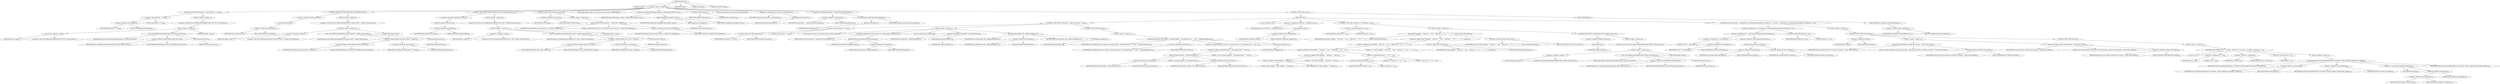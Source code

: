 digraph "execute" {  
"743" [label = <(METHOD,execute)<SUB>499</SUB>> ]
"44" [label = <(PARAM,this)<SUB>499</SUB>> ]
"744" [label = <(BLOCK,&lt;empty&gt;,&lt;empty&gt;)<SUB>499</SUB>> ]
"745" [label = <(CONTROL_STRUCTURE,if (baseDir == null),if (baseDir == null))<SUB>500</SUB>> ]
"746" [label = <(&lt;operator&gt;.equals,baseDir == null)<SUB>500</SUB>> ]
"747" [label = <(&lt;operator&gt;.fieldAccess,this.baseDir)<SUB>500</SUB>> ]
"748" [label = <(IDENTIFIER,this,baseDir == null)<SUB>500</SUB>> ]
"749" [label = <(FIELD_IDENTIFIER,baseDir,baseDir)<SUB>500</SUB>> ]
"750" [label = <(LITERAL,null,baseDir == null)<SUB>500</SUB>> ]
"751" [label = <(BLOCK,&lt;empty&gt;,&lt;empty&gt;)<SUB>500</SUB>> ]
"752" [label = <(&lt;operator&gt;.throw,throw new BuildException(ERROR_BASE_NOT_SET, getLocation());)<SUB>501</SUB>> ]
"753" [label = <(BLOCK,&lt;empty&gt;,&lt;empty&gt;)<SUB>501</SUB>> ]
"754" [label = <(&lt;operator&gt;.assignment,&lt;empty&gt;)> ]
"755" [label = <(IDENTIFIER,$obj5,&lt;empty&gt;)> ]
"756" [label = <(&lt;operator&gt;.alloc,new BuildException(ERROR_BASE_NOT_SET, getLocation()))<SUB>501</SUB>> ]
"757" [label = <(&lt;init&gt;,new BuildException(ERROR_BASE_NOT_SET, getLocation()))<SUB>501</SUB>> ]
"758" [label = <(IDENTIFIER,$obj5,new BuildException(ERROR_BASE_NOT_SET, getLocation()))> ]
"759" [label = <(&lt;operator&gt;.fieldAccess,Rmic.ERROR_BASE_NOT_SET)<SUB>501</SUB>> ]
"760" [label = <(IDENTIFIER,Rmic,new BuildException(ERROR_BASE_NOT_SET, getLocation()))<SUB>501</SUB>> ]
"761" [label = <(FIELD_IDENTIFIER,ERROR_BASE_NOT_SET,ERROR_BASE_NOT_SET)<SUB>501</SUB>> ]
"762" [label = <(getLocation,getLocation())<SUB>501</SUB>> ]
"43" [label = <(IDENTIFIER,this,getLocation())<SUB>501</SUB>> ]
"763" [label = <(IDENTIFIER,$obj5,&lt;empty&gt;)> ]
"764" [label = <(CONTROL_STRUCTURE,if (!baseDir.exists()),if (!baseDir.exists()))<SUB>503</SUB>> ]
"765" [label = <(&lt;operator&gt;.logicalNot,!baseDir.exists())<SUB>503</SUB>> ]
"766" [label = <(exists,baseDir.exists())<SUB>503</SUB>> ]
"767" [label = <(&lt;operator&gt;.fieldAccess,this.baseDir)<SUB>503</SUB>> ]
"768" [label = <(IDENTIFIER,this,baseDir.exists())<SUB>503</SUB>> ]
"769" [label = <(FIELD_IDENTIFIER,baseDir,baseDir)<SUB>503</SUB>> ]
"770" [label = <(BLOCK,&lt;empty&gt;,&lt;empty&gt;)<SUB>503</SUB>> ]
"771" [label = <(&lt;operator&gt;.throw,throw new BuildException(ERROR_NO_BASE_EXISTS + baseDir, getLocation());)<SUB>504</SUB>> ]
"772" [label = <(BLOCK,&lt;empty&gt;,&lt;empty&gt;)<SUB>504</SUB>> ]
"773" [label = <(&lt;operator&gt;.assignment,&lt;empty&gt;)> ]
"774" [label = <(IDENTIFIER,$obj6,&lt;empty&gt;)> ]
"775" [label = <(&lt;operator&gt;.alloc,new BuildException(ERROR_NO_BASE_EXISTS + baseDir, getLocation()))<SUB>504</SUB>> ]
"776" [label = <(&lt;init&gt;,new BuildException(ERROR_NO_BASE_EXISTS + baseDir, getLocation()))<SUB>504</SUB>> ]
"777" [label = <(IDENTIFIER,$obj6,new BuildException(ERROR_NO_BASE_EXISTS + baseDir, getLocation()))> ]
"778" [label = <(&lt;operator&gt;.addition,ERROR_NO_BASE_EXISTS + baseDir)<SUB>504</SUB>> ]
"779" [label = <(&lt;operator&gt;.fieldAccess,Rmic.ERROR_NO_BASE_EXISTS)<SUB>504</SUB>> ]
"780" [label = <(IDENTIFIER,Rmic,ERROR_NO_BASE_EXISTS + baseDir)<SUB>504</SUB>> ]
"781" [label = <(FIELD_IDENTIFIER,ERROR_NO_BASE_EXISTS,ERROR_NO_BASE_EXISTS)<SUB>504</SUB>> ]
"782" [label = <(&lt;operator&gt;.fieldAccess,this.baseDir)<SUB>504</SUB>> ]
"783" [label = <(IDENTIFIER,this,ERROR_NO_BASE_EXISTS + baseDir)<SUB>504</SUB>> ]
"784" [label = <(FIELD_IDENTIFIER,baseDir,baseDir)<SUB>504</SUB>> ]
"785" [label = <(getLocation,getLocation())<SUB>504</SUB>> ]
"45" [label = <(IDENTIFIER,this,getLocation())<SUB>504</SUB>> ]
"786" [label = <(IDENTIFIER,$obj6,&lt;empty&gt;)> ]
"787" [label = <(CONTROL_STRUCTURE,if (!baseDir.isDirectory()),if (!baseDir.isDirectory()))<SUB>506</SUB>> ]
"788" [label = <(&lt;operator&gt;.logicalNot,!baseDir.isDirectory())<SUB>506</SUB>> ]
"789" [label = <(isDirectory,baseDir.isDirectory())<SUB>506</SUB>> ]
"790" [label = <(&lt;operator&gt;.fieldAccess,this.baseDir)<SUB>506</SUB>> ]
"791" [label = <(IDENTIFIER,this,baseDir.isDirectory())<SUB>506</SUB>> ]
"792" [label = <(FIELD_IDENTIFIER,baseDir,baseDir)<SUB>506</SUB>> ]
"793" [label = <(BLOCK,&lt;empty&gt;,&lt;empty&gt;)<SUB>506</SUB>> ]
"794" [label = <(&lt;operator&gt;.throw,throw new BuildException(ERROR_NOT_A_DIR + baseDir, getLocation());)<SUB>507</SUB>> ]
"795" [label = <(BLOCK,&lt;empty&gt;,&lt;empty&gt;)<SUB>507</SUB>> ]
"796" [label = <(&lt;operator&gt;.assignment,&lt;empty&gt;)> ]
"797" [label = <(IDENTIFIER,$obj7,&lt;empty&gt;)> ]
"798" [label = <(&lt;operator&gt;.alloc,new BuildException(ERROR_NOT_A_DIR + baseDir, getLocation()))<SUB>507</SUB>> ]
"799" [label = <(&lt;init&gt;,new BuildException(ERROR_NOT_A_DIR + baseDir, getLocation()))<SUB>507</SUB>> ]
"800" [label = <(IDENTIFIER,$obj7,new BuildException(ERROR_NOT_A_DIR + baseDir, getLocation()))> ]
"801" [label = <(&lt;operator&gt;.addition,ERROR_NOT_A_DIR + baseDir)<SUB>507</SUB>> ]
"802" [label = <(&lt;operator&gt;.fieldAccess,Rmic.ERROR_NOT_A_DIR)<SUB>507</SUB>> ]
"803" [label = <(IDENTIFIER,Rmic,ERROR_NOT_A_DIR + baseDir)<SUB>507</SUB>> ]
"804" [label = <(FIELD_IDENTIFIER,ERROR_NOT_A_DIR,ERROR_NOT_A_DIR)<SUB>507</SUB>> ]
"805" [label = <(&lt;operator&gt;.fieldAccess,this.baseDir)<SUB>507</SUB>> ]
"806" [label = <(IDENTIFIER,this,ERROR_NOT_A_DIR + baseDir)<SUB>507</SUB>> ]
"807" [label = <(FIELD_IDENTIFIER,baseDir,baseDir)<SUB>507</SUB>> ]
"808" [label = <(getLocation,getLocation())<SUB>507</SUB>> ]
"46" [label = <(IDENTIFIER,this,getLocation())<SUB>507</SUB>> ]
"809" [label = <(IDENTIFIER,$obj7,&lt;empty&gt;)> ]
"810" [label = <(CONTROL_STRUCTURE,if (verify),if (verify))<SUB>509</SUB>> ]
"811" [label = <(&lt;operator&gt;.fieldAccess,this.verify)<SUB>509</SUB>> ]
"812" [label = <(IDENTIFIER,this,if (verify))<SUB>509</SUB>> ]
"813" [label = <(FIELD_IDENTIFIER,verify,verify)<SUB>509</SUB>> ]
"814" [label = <(BLOCK,&lt;empty&gt;,&lt;empty&gt;)<SUB>509</SUB>> ]
"815" [label = <(log,log(&quot;Verify has been turned on.&quot;, Project.MSG_VERBOSE))<SUB>510</SUB>> ]
"47" [label = <(IDENTIFIER,this,log(&quot;Verify has been turned on.&quot;, Project.MSG_VERBOSE))<SUB>510</SUB>> ]
"816" [label = <(LITERAL,&quot;Verify has been turned on.&quot;,log(&quot;Verify has been turned on.&quot;, Project.MSG_VERBOSE))<SUB>510</SUB>> ]
"817" [label = <(&lt;operator&gt;.fieldAccess,Project.MSG_VERBOSE)<SUB>510</SUB>> ]
"818" [label = <(IDENTIFIER,Project,log(&quot;Verify has been turned on.&quot;, Project.MSG_VERBOSE))<SUB>510</SUB>> ]
"819" [label = <(FIELD_IDENTIFIER,MSG_VERBOSE,MSG_VERBOSE)<SUB>510</SUB>> ]
"820" [label = <(LOCAL,RmicAdapter adapter: org.apache.tools.ant.taskdefs.rmic.RmicAdapter)> ]
"821" [label = <(&lt;operator&gt;.assignment,RmicAdapter adapter = getRmic(getCompiler(), this))<SUB>513</SUB>> ]
"822" [label = <(IDENTIFIER,adapter,RmicAdapter adapter = getRmic(getCompiler(), this))<SUB>513</SUB>> ]
"823" [label = <(getRmic,getRmic(getCompiler(), this))<SUB>513</SUB>> ]
"824" [label = <(IDENTIFIER,RmicAdapterFactory,getRmic(getCompiler(), this))<SUB>513</SUB>> ]
"825" [label = <(getCompiler,this.getCompiler())<SUB>513</SUB>> ]
"48" [label = <(IDENTIFIER,this,this.getCompiler())<SUB>513</SUB>> ]
"49" [label = <(IDENTIFIER,this,getRmic(getCompiler(), this))<SUB>513</SUB>> ]
"826" [label = <(setRmic,setRmic(this))<SUB>516</SUB>> ]
"827" [label = <(IDENTIFIER,adapter,setRmic(this))<SUB>516</SUB>> ]
"50" [label = <(IDENTIFIER,this,setRmic(this))<SUB>516</SUB>> ]
"828" [label = <(LOCAL,Path classpath: org.apache.tools.ant.types.Path)> ]
"829" [label = <(&lt;operator&gt;.assignment,Path classpath = getClasspath())<SUB>518</SUB>> ]
"830" [label = <(IDENTIFIER,classpath,Path classpath = getClasspath())<SUB>518</SUB>> ]
"831" [label = <(getClasspath,getClasspath())<SUB>518</SUB>> ]
"832" [label = <(IDENTIFIER,adapter,getClasspath())<SUB>518</SUB>> ]
"833" [label = <(&lt;operator&gt;.assignment,this.loader = createClassLoader(classpath))<SUB>519</SUB>> ]
"834" [label = <(&lt;operator&gt;.fieldAccess,this.loader)<SUB>519</SUB>> ]
"835" [label = <(IDENTIFIER,this,this.loader = createClassLoader(classpath))<SUB>519</SUB>> ]
"836" [label = <(FIELD_IDENTIFIER,loader,loader)<SUB>519</SUB>> ]
"837" [label = <(createClassLoader,createClassLoader(classpath))<SUB>519</SUB>> ]
"838" [label = <(getProject,getProject())<SUB>519</SUB>> ]
"51" [label = <(IDENTIFIER,this,getProject())<SUB>519</SUB>> ]
"839" [label = <(IDENTIFIER,classpath,createClassLoader(classpath))<SUB>519</SUB>> ]
"840" [label = <(CONTROL_STRUCTURE,try,try)<SUB>521</SUB>> ]
"841" [label = <(BLOCK,try,try)<SUB>521</SUB>> ]
"842" [label = <(CONTROL_STRUCTURE,if (classname == null),if (classname == null))<SUB>524</SUB>> ]
"843" [label = <(&lt;operator&gt;.equals,classname == null)<SUB>524</SUB>> ]
"844" [label = <(&lt;operator&gt;.fieldAccess,this.classname)<SUB>524</SUB>> ]
"845" [label = <(IDENTIFIER,this,classname == null)<SUB>524</SUB>> ]
"846" [label = <(FIELD_IDENTIFIER,classname,classname)<SUB>524</SUB>> ]
"847" [label = <(LITERAL,null,classname == null)<SUB>524</SUB>> ]
"848" [label = <(BLOCK,&lt;empty&gt;,&lt;empty&gt;)<SUB>524</SUB>> ]
"849" [label = <(LOCAL,DirectoryScanner ds: org.apache.tools.ant.DirectoryScanner)> ]
"850" [label = <(&lt;operator&gt;.assignment,DirectoryScanner ds = getDirectoryScanner(baseDir))<SUB>525</SUB>> ]
"851" [label = <(IDENTIFIER,ds,DirectoryScanner ds = getDirectoryScanner(baseDir))<SUB>525</SUB>> ]
"852" [label = <(getDirectoryScanner,getDirectoryScanner(baseDir))<SUB>525</SUB>> ]
"52" [label = <(IDENTIFIER,this,getDirectoryScanner(baseDir))<SUB>525</SUB>> ]
"853" [label = <(&lt;operator&gt;.fieldAccess,this.baseDir)<SUB>525</SUB>> ]
"854" [label = <(IDENTIFIER,this,getDirectoryScanner(baseDir))<SUB>525</SUB>> ]
"855" [label = <(FIELD_IDENTIFIER,baseDir,baseDir)<SUB>525</SUB>> ]
"856" [label = <(LOCAL,String[] files: java.lang.String[])> ]
"857" [label = <(&lt;operator&gt;.assignment,String[] files = getIncludedFiles())<SUB>526</SUB>> ]
"858" [label = <(IDENTIFIER,files,String[] files = getIncludedFiles())<SUB>526</SUB>> ]
"859" [label = <(getIncludedFiles,getIncludedFiles())<SUB>526</SUB>> ]
"860" [label = <(IDENTIFIER,ds,getIncludedFiles())<SUB>526</SUB>> ]
"861" [label = <(scanDir,scanDir(baseDir, files, adapter.getMapper()))<SUB>527</SUB>> ]
"53" [label = <(IDENTIFIER,this,scanDir(baseDir, files, adapter.getMapper()))<SUB>527</SUB>> ]
"862" [label = <(&lt;operator&gt;.fieldAccess,this.baseDir)<SUB>527</SUB>> ]
"863" [label = <(IDENTIFIER,this,scanDir(baseDir, files, adapter.getMapper()))<SUB>527</SUB>> ]
"864" [label = <(FIELD_IDENTIFIER,baseDir,baseDir)<SUB>527</SUB>> ]
"865" [label = <(IDENTIFIER,files,scanDir(baseDir, files, adapter.getMapper()))<SUB>527</SUB>> ]
"866" [label = <(getMapper,getMapper())<SUB>527</SUB>> ]
"867" [label = <(IDENTIFIER,adapter,getMapper())<SUB>527</SUB>> ]
"868" [label = <(CONTROL_STRUCTURE,else,else)<SUB>528</SUB>> ]
"869" [label = <(BLOCK,&lt;empty&gt;,&lt;empty&gt;)<SUB>528</SUB>> ]
"870" [label = <(scanDir,scanDir(baseDir, new String[] { classname.replace('.', File.separatorChar) + &quot;.class&quot; }, adapter.getMapper()))<SUB>530</SUB>> ]
"54" [label = <(IDENTIFIER,this,scanDir(baseDir, new String[] { classname.replace('.', File.separatorChar) + &quot;.class&quot; }, adapter.getMapper()))<SUB>530</SUB>> ]
"871" [label = <(&lt;operator&gt;.fieldAccess,this.baseDir)<SUB>530</SUB>> ]
"872" [label = <(IDENTIFIER,this,scanDir(baseDir, new String[] { classname.replace('.', File.separatorChar) + &quot;.class&quot; }, adapter.getMapper()))<SUB>530</SUB>> ]
"873" [label = <(FIELD_IDENTIFIER,baseDir,baseDir)<SUB>530</SUB>> ]
"874" [label = <(&lt;operator&gt;.arrayInitializer,new String[] { classname.replace('.', File.separatorChar) + &quot;.class&quot; })<SUB>531</SUB>> ]
"875" [label = <(&lt;operator&gt;.addition,classname.replace('.', File.separatorChar) + &quot;.class&quot;)<SUB>531</SUB>> ]
"876" [label = <(replace,classname.replace('.', File.separatorChar))<SUB>531</SUB>> ]
"877" [label = <(&lt;operator&gt;.fieldAccess,this.classname)<SUB>531</SUB>> ]
"878" [label = <(IDENTIFIER,this,classname.replace('.', File.separatorChar))<SUB>531</SUB>> ]
"879" [label = <(FIELD_IDENTIFIER,classname,classname)<SUB>531</SUB>> ]
"880" [label = <(LITERAL,'.',classname.replace('.', File.separatorChar))<SUB>531</SUB>> ]
"881" [label = <(&lt;operator&gt;.fieldAccess,File.separatorChar)<SUB>532</SUB>> ]
"882" [label = <(IDENTIFIER,File,classname.replace('.', File.separatorChar))<SUB>532</SUB>> ]
"883" [label = <(FIELD_IDENTIFIER,separatorChar,separatorChar)<SUB>532</SUB>> ]
"884" [label = <(LITERAL,&quot;.class&quot;,classname.replace('.', File.separatorChar) + &quot;.class&quot;)<SUB>533</SUB>> ]
"885" [label = <(getMapper,getMapper())<SUB>534</SUB>> ]
"886" [label = <(IDENTIFIER,adapter,getMapper())<SUB>534</SUB>> ]
"887" [label = <(LOCAL,int fileCount: int)> ]
"888" [label = <(&lt;operator&gt;.assignment,int fileCount = compileList.size())<SUB>537</SUB>> ]
"889" [label = <(IDENTIFIER,fileCount,int fileCount = compileList.size())<SUB>537</SUB>> ]
"890" [label = <(size,compileList.size())<SUB>537</SUB>> ]
"891" [label = <(&lt;operator&gt;.fieldAccess,this.compileList)<SUB>537</SUB>> ]
"892" [label = <(IDENTIFIER,this,compileList.size())<SUB>537</SUB>> ]
"893" [label = <(FIELD_IDENTIFIER,compileList,compileList)<SUB>537</SUB>> ]
"894" [label = <(CONTROL_STRUCTURE,if (fileCount &gt; 0),if (fileCount &gt; 0))<SUB>538</SUB>> ]
"895" [label = <(&lt;operator&gt;.greaterThan,fileCount &gt; 0)<SUB>538</SUB>> ]
"896" [label = <(IDENTIFIER,fileCount,fileCount &gt; 0)<SUB>538</SUB>> ]
"897" [label = <(LITERAL,0,fileCount &gt; 0)<SUB>538</SUB>> ]
"898" [label = <(BLOCK,&lt;empty&gt;,&lt;empty&gt;)<SUB>538</SUB>> ]
"899" [label = <(log,log(&quot;RMI Compiling &quot; + fileCount + &quot; class&quot; + (fileCount &gt; 1 ? &quot;es&quot; : &quot;&quot;) + &quot; to &quot; + baseDir, Project.MSG_INFO))<SUB>539</SUB>> ]
"55" [label = <(IDENTIFIER,this,log(&quot;RMI Compiling &quot; + fileCount + &quot; class&quot; + (fileCount &gt; 1 ? &quot;es&quot; : &quot;&quot;) + &quot; to &quot; + baseDir, Project.MSG_INFO))<SUB>539</SUB>> ]
"900" [label = <(&lt;operator&gt;.addition,&quot;RMI Compiling &quot; + fileCount + &quot; class&quot; + (fileCount &gt; 1 ? &quot;es&quot; : &quot;&quot;) + &quot; to &quot; + baseDir)<SUB>539</SUB>> ]
"901" [label = <(&lt;operator&gt;.addition,&quot;RMI Compiling &quot; + fileCount + &quot; class&quot; + (fileCount &gt; 1 ? &quot;es&quot; : &quot;&quot;) + &quot; to &quot;)<SUB>539</SUB>> ]
"902" [label = <(&lt;operator&gt;.addition,&quot;RMI Compiling &quot; + fileCount + &quot; class&quot; + (fileCount &gt; 1 ? &quot;es&quot; : &quot;&quot;))<SUB>539</SUB>> ]
"903" [label = <(&lt;operator&gt;.addition,&quot;RMI Compiling &quot; + fileCount + &quot; class&quot;)<SUB>539</SUB>> ]
"904" [label = <(&lt;operator&gt;.addition,&quot;RMI Compiling &quot; + fileCount)<SUB>539</SUB>> ]
"905" [label = <(LITERAL,&quot;RMI Compiling &quot;,&quot;RMI Compiling &quot; + fileCount)<SUB>539</SUB>> ]
"906" [label = <(IDENTIFIER,fileCount,&quot;RMI Compiling &quot; + fileCount)<SUB>539</SUB>> ]
"907" [label = <(LITERAL,&quot; class&quot;,&quot;RMI Compiling &quot; + fileCount + &quot; class&quot;)<SUB>540</SUB>> ]
"908" [label = <(&lt;operator&gt;.conditional,fileCount &gt; 1 ? &quot;es&quot; : &quot;&quot;)<SUB>540</SUB>> ]
"909" [label = <(&lt;operator&gt;.greaterThan,fileCount &gt; 1)<SUB>540</SUB>> ]
"910" [label = <(IDENTIFIER,fileCount,fileCount &gt; 1)<SUB>540</SUB>> ]
"911" [label = <(LITERAL,1,fileCount &gt; 1)<SUB>540</SUB>> ]
"912" [label = <(LITERAL,&quot;es&quot;,fileCount &gt; 1 ? &quot;es&quot; : &quot;&quot;)<SUB>540</SUB>> ]
"913" [label = <(LITERAL,&quot;&quot;,fileCount &gt; 1 ? &quot;es&quot; : &quot;&quot;)<SUB>540</SUB>> ]
"914" [label = <(LITERAL,&quot; to &quot;,&quot;RMI Compiling &quot; + fileCount + &quot; class&quot; + (fileCount &gt; 1 ? &quot;es&quot; : &quot;&quot;) + &quot; to &quot;)<SUB>540</SUB>> ]
"915" [label = <(&lt;operator&gt;.fieldAccess,this.baseDir)<SUB>540</SUB>> ]
"916" [label = <(IDENTIFIER,this,&quot;RMI Compiling &quot; + fileCount + &quot; class&quot; + (fileCount &gt; 1 ? &quot;es&quot; : &quot;&quot;) + &quot; to &quot; + baseDir)<SUB>540</SUB>> ]
"917" [label = <(FIELD_IDENTIFIER,baseDir,baseDir)<SUB>540</SUB>> ]
"918" [label = <(&lt;operator&gt;.fieldAccess,Project.MSG_INFO)<SUB>541</SUB>> ]
"919" [label = <(IDENTIFIER,Project,log(&quot;RMI Compiling &quot; + fileCount + &quot; class&quot; + (fileCount &gt; 1 ? &quot;es&quot; : &quot;&quot;) + &quot; to &quot; + baseDir, Project.MSG_INFO))<SUB>541</SUB>> ]
"920" [label = <(FIELD_IDENTIFIER,MSG_INFO,MSG_INFO)<SUB>541</SUB>> ]
"921" [label = <(CONTROL_STRUCTURE,if (!adapter.execute()),if (!adapter.execute()))<SUB>544</SUB>> ]
"922" [label = <(&lt;operator&gt;.logicalNot,!adapter.execute())<SUB>544</SUB>> ]
"923" [label = <(execute,execute())<SUB>544</SUB>> ]
"924" [label = <(IDENTIFIER,adapter,execute())<SUB>544</SUB>> ]
"925" [label = <(BLOCK,&lt;empty&gt;,&lt;empty&gt;)<SUB>544</SUB>> ]
"926" [label = <(&lt;operator&gt;.throw,throw new BuildException(ERROR_RMIC_FAILED, getLocation());)<SUB>545</SUB>> ]
"927" [label = <(BLOCK,&lt;empty&gt;,&lt;empty&gt;)<SUB>545</SUB>> ]
"928" [label = <(&lt;operator&gt;.assignment,&lt;empty&gt;)> ]
"929" [label = <(IDENTIFIER,$obj8,&lt;empty&gt;)> ]
"930" [label = <(&lt;operator&gt;.alloc,new BuildException(ERROR_RMIC_FAILED, getLocation()))<SUB>545</SUB>> ]
"931" [label = <(&lt;init&gt;,new BuildException(ERROR_RMIC_FAILED, getLocation()))<SUB>545</SUB>> ]
"932" [label = <(IDENTIFIER,$obj8,new BuildException(ERROR_RMIC_FAILED, getLocation()))> ]
"933" [label = <(&lt;operator&gt;.fieldAccess,Rmic.ERROR_RMIC_FAILED)<SUB>545</SUB>> ]
"934" [label = <(IDENTIFIER,Rmic,new BuildException(ERROR_RMIC_FAILED, getLocation()))<SUB>545</SUB>> ]
"935" [label = <(FIELD_IDENTIFIER,ERROR_RMIC_FAILED,ERROR_RMIC_FAILED)<SUB>545</SUB>> ]
"936" [label = <(getLocation,getLocation())<SUB>545</SUB>> ]
"56" [label = <(IDENTIFIER,this,getLocation())<SUB>545</SUB>> ]
"937" [label = <(IDENTIFIER,$obj8,&lt;empty&gt;)> ]
"938" [label = <(CONTROL_STRUCTURE,if (null != sourceBase &amp;&amp; !baseDir.equals(sourceBase) &amp;&amp; fileCount &gt; 0),if (null != sourceBase &amp;&amp; !baseDir.equals(sourceBase) &amp;&amp; fileCount &gt; 0))<SUB>554</SUB>> ]
"939" [label = <(&lt;operator&gt;.logicalAnd,null != sourceBase &amp;&amp; !baseDir.equals(sourceBase) &amp;&amp; fileCount &gt; 0)<SUB>554</SUB>> ]
"940" [label = <(&lt;operator&gt;.logicalAnd,null != sourceBase &amp;&amp; !baseDir.equals(sourceBase))<SUB>554</SUB>> ]
"941" [label = <(&lt;operator&gt;.notEquals,null != sourceBase)<SUB>554</SUB>> ]
"942" [label = <(LITERAL,null,null != sourceBase)<SUB>554</SUB>> ]
"943" [label = <(&lt;operator&gt;.fieldAccess,this.sourceBase)<SUB>554</SUB>> ]
"944" [label = <(IDENTIFIER,this,null != sourceBase)<SUB>554</SUB>> ]
"945" [label = <(FIELD_IDENTIFIER,sourceBase,sourceBase)<SUB>554</SUB>> ]
"946" [label = <(&lt;operator&gt;.logicalNot,!baseDir.equals(sourceBase))<SUB>554</SUB>> ]
"947" [label = <(equals,baseDir.equals(sourceBase))<SUB>554</SUB>> ]
"948" [label = <(&lt;operator&gt;.fieldAccess,this.baseDir)<SUB>554</SUB>> ]
"949" [label = <(IDENTIFIER,this,baseDir.equals(sourceBase))<SUB>554</SUB>> ]
"950" [label = <(FIELD_IDENTIFIER,baseDir,baseDir)<SUB>554</SUB>> ]
"951" [label = <(&lt;operator&gt;.fieldAccess,this.sourceBase)<SUB>554</SUB>> ]
"952" [label = <(IDENTIFIER,this,baseDir.equals(sourceBase))<SUB>554</SUB>> ]
"953" [label = <(FIELD_IDENTIFIER,sourceBase,sourceBase)<SUB>554</SUB>> ]
"954" [label = <(&lt;operator&gt;.greaterThan,fileCount &gt; 0)<SUB>555</SUB>> ]
"955" [label = <(IDENTIFIER,fileCount,fileCount &gt; 0)<SUB>555</SUB>> ]
"956" [label = <(LITERAL,0,fileCount &gt; 0)<SUB>555</SUB>> ]
"957" [label = <(BLOCK,&lt;empty&gt;,&lt;empty&gt;)<SUB>555</SUB>> ]
"958" [label = <(CONTROL_STRUCTURE,if (idl),if (idl))<SUB>556</SUB>> ]
"959" [label = <(&lt;operator&gt;.fieldAccess,this.idl)<SUB>556</SUB>> ]
"960" [label = <(IDENTIFIER,this,if (idl))<SUB>556</SUB>> ]
"961" [label = <(FIELD_IDENTIFIER,idl,idl)<SUB>556</SUB>> ]
"962" [label = <(BLOCK,&lt;empty&gt;,&lt;empty&gt;)<SUB>556</SUB>> ]
"963" [label = <(log,log(&quot;Cannot determine sourcefiles in idl mode, &quot;, Project.MSG_WARN))<SUB>557</SUB>> ]
"57" [label = <(IDENTIFIER,this,log(&quot;Cannot determine sourcefiles in idl mode, &quot;, Project.MSG_WARN))<SUB>557</SUB>> ]
"964" [label = <(LITERAL,&quot;Cannot determine sourcefiles in idl mode, &quot;,log(&quot;Cannot determine sourcefiles in idl mode, &quot;, Project.MSG_WARN))<SUB>557</SUB>> ]
"965" [label = <(&lt;operator&gt;.fieldAccess,Project.MSG_WARN)<SUB>558</SUB>> ]
"966" [label = <(IDENTIFIER,Project,log(&quot;Cannot determine sourcefiles in idl mode, &quot;, Project.MSG_WARN))<SUB>558</SUB>> ]
"967" [label = <(FIELD_IDENTIFIER,MSG_WARN,MSG_WARN)<SUB>558</SUB>> ]
"968" [label = <(log,log(&quot;sourcebase attribute will be ignored.&quot;, Project.MSG_WARN))<SUB>559</SUB>> ]
"58" [label = <(IDENTIFIER,this,log(&quot;sourcebase attribute will be ignored.&quot;, Project.MSG_WARN))<SUB>559</SUB>> ]
"969" [label = <(LITERAL,&quot;sourcebase attribute will be ignored.&quot;,log(&quot;sourcebase attribute will be ignored.&quot;, Project.MSG_WARN))<SUB>559</SUB>> ]
"970" [label = <(&lt;operator&gt;.fieldAccess,Project.MSG_WARN)<SUB>560</SUB>> ]
"971" [label = <(IDENTIFIER,Project,log(&quot;sourcebase attribute will be ignored.&quot;, Project.MSG_WARN))<SUB>560</SUB>> ]
"972" [label = <(FIELD_IDENTIFIER,MSG_WARN,MSG_WARN)<SUB>560</SUB>> ]
"973" [label = <(CONTROL_STRUCTURE,else,else)<SUB>561</SUB>> ]
"974" [label = <(BLOCK,&lt;empty&gt;,&lt;empty&gt;)<SUB>561</SUB>> ]
"975" [label = <(CONTROL_STRUCTURE,for (int j = 0; Some(j &lt; fileCount); j++),for (int j = 0; Some(j &lt; fileCount); j++))<SUB>562</SUB>> ]
"976" [label = <(LOCAL,int j: int)> ]
"977" [label = <(&lt;operator&gt;.assignment,int j = 0)<SUB>562</SUB>> ]
"978" [label = <(IDENTIFIER,j,int j = 0)<SUB>562</SUB>> ]
"979" [label = <(LITERAL,0,int j = 0)<SUB>562</SUB>> ]
"980" [label = <(&lt;operator&gt;.lessThan,j &lt; fileCount)<SUB>562</SUB>> ]
"981" [label = <(IDENTIFIER,j,j &lt; fileCount)<SUB>562</SUB>> ]
"982" [label = <(IDENTIFIER,fileCount,j &lt; fileCount)<SUB>562</SUB>> ]
"983" [label = <(&lt;operator&gt;.postIncrement,j++)<SUB>562</SUB>> ]
"984" [label = <(IDENTIFIER,j,j++)<SUB>562</SUB>> ]
"985" [label = <(BLOCK,&lt;empty&gt;,&lt;empty&gt;)<SUB>562</SUB>> ]
"986" [label = <(moveGeneratedFile,moveGeneratedFile(baseDir, sourceBase, (String) compileList.elementAt(j), adapter))<SUB>563</SUB>> ]
"59" [label = <(IDENTIFIER,this,moveGeneratedFile(baseDir, sourceBase, (String) compileList.elementAt(j), adapter))<SUB>563</SUB>> ]
"987" [label = <(&lt;operator&gt;.fieldAccess,this.baseDir)<SUB>563</SUB>> ]
"988" [label = <(IDENTIFIER,this,moveGeneratedFile(baseDir, sourceBase, (String) compileList.elementAt(j), adapter))<SUB>563</SUB>> ]
"989" [label = <(FIELD_IDENTIFIER,baseDir,baseDir)<SUB>563</SUB>> ]
"990" [label = <(&lt;operator&gt;.fieldAccess,this.sourceBase)<SUB>563</SUB>> ]
"991" [label = <(IDENTIFIER,this,moveGeneratedFile(baseDir, sourceBase, (String) compileList.elementAt(j), adapter))<SUB>563</SUB>> ]
"992" [label = <(FIELD_IDENTIFIER,sourceBase,sourceBase)<SUB>563</SUB>> ]
"993" [label = <(&lt;operator&gt;.cast,(String) compileList.elementAt(j))<SUB>564</SUB>> ]
"994" [label = <(TYPE_REF,String,String)<SUB>564</SUB>> ]
"995" [label = <(elementAt,compileList.elementAt(j))<SUB>564</SUB>> ]
"996" [label = <(&lt;operator&gt;.fieldAccess,this.compileList)<SUB>564</SUB>> ]
"997" [label = <(IDENTIFIER,this,compileList.elementAt(j))<SUB>564</SUB>> ]
"998" [label = <(FIELD_IDENTIFIER,compileList,compileList)<SUB>564</SUB>> ]
"999" [label = <(IDENTIFIER,j,compileList.elementAt(j))<SUB>564</SUB>> ]
"1000" [label = <(IDENTIFIER,adapter,moveGeneratedFile(baseDir, sourceBase, (String) compileList.elementAt(j), adapter))<SUB>565</SUB>> ]
"1001" [label = <(BLOCK,finally,finally)<SUB>569</SUB>> ]
"1002" [label = <(removeAllElements,compileList.removeAllElements())<SUB>570</SUB>> ]
"1003" [label = <(&lt;operator&gt;.fieldAccess,this.compileList)<SUB>570</SUB>> ]
"1004" [label = <(IDENTIFIER,this,compileList.removeAllElements())<SUB>570</SUB>> ]
"1005" [label = <(FIELD_IDENTIFIER,compileList,compileList)<SUB>570</SUB>> ]
"1006" [label = <(MODIFIER,PUBLIC)> ]
"1007" [label = <(MODIFIER,VIRTUAL)> ]
"1008" [label = <(METHOD_RETURN,void)<SUB>499</SUB>> ]
  "743" -> "44" 
  "743" -> "744" 
  "743" -> "1006" 
  "743" -> "1007" 
  "743" -> "1008" 
  "744" -> "745" 
  "744" -> "764" 
  "744" -> "787" 
  "744" -> "810" 
  "744" -> "820" 
  "744" -> "821" 
  "744" -> "826" 
  "744" -> "828" 
  "744" -> "829" 
  "744" -> "833" 
  "744" -> "840" 
  "745" -> "746" 
  "745" -> "751" 
  "746" -> "747" 
  "746" -> "750" 
  "747" -> "748" 
  "747" -> "749" 
  "751" -> "752" 
  "752" -> "753" 
  "753" -> "754" 
  "753" -> "757" 
  "753" -> "763" 
  "754" -> "755" 
  "754" -> "756" 
  "757" -> "758" 
  "757" -> "759" 
  "757" -> "762" 
  "759" -> "760" 
  "759" -> "761" 
  "762" -> "43" 
  "764" -> "765" 
  "764" -> "770" 
  "765" -> "766" 
  "766" -> "767" 
  "767" -> "768" 
  "767" -> "769" 
  "770" -> "771" 
  "771" -> "772" 
  "772" -> "773" 
  "772" -> "776" 
  "772" -> "786" 
  "773" -> "774" 
  "773" -> "775" 
  "776" -> "777" 
  "776" -> "778" 
  "776" -> "785" 
  "778" -> "779" 
  "778" -> "782" 
  "779" -> "780" 
  "779" -> "781" 
  "782" -> "783" 
  "782" -> "784" 
  "785" -> "45" 
  "787" -> "788" 
  "787" -> "793" 
  "788" -> "789" 
  "789" -> "790" 
  "790" -> "791" 
  "790" -> "792" 
  "793" -> "794" 
  "794" -> "795" 
  "795" -> "796" 
  "795" -> "799" 
  "795" -> "809" 
  "796" -> "797" 
  "796" -> "798" 
  "799" -> "800" 
  "799" -> "801" 
  "799" -> "808" 
  "801" -> "802" 
  "801" -> "805" 
  "802" -> "803" 
  "802" -> "804" 
  "805" -> "806" 
  "805" -> "807" 
  "808" -> "46" 
  "810" -> "811" 
  "810" -> "814" 
  "811" -> "812" 
  "811" -> "813" 
  "814" -> "815" 
  "815" -> "47" 
  "815" -> "816" 
  "815" -> "817" 
  "817" -> "818" 
  "817" -> "819" 
  "821" -> "822" 
  "821" -> "823" 
  "823" -> "824" 
  "823" -> "825" 
  "823" -> "49" 
  "825" -> "48" 
  "826" -> "827" 
  "826" -> "50" 
  "829" -> "830" 
  "829" -> "831" 
  "831" -> "832" 
  "833" -> "834" 
  "833" -> "837" 
  "834" -> "835" 
  "834" -> "836" 
  "837" -> "838" 
  "837" -> "839" 
  "838" -> "51" 
  "840" -> "841" 
  "840" -> "1001" 
  "841" -> "842" 
  "841" -> "887" 
  "841" -> "888" 
  "841" -> "894" 
  "841" -> "938" 
  "842" -> "843" 
  "842" -> "848" 
  "842" -> "868" 
  "843" -> "844" 
  "843" -> "847" 
  "844" -> "845" 
  "844" -> "846" 
  "848" -> "849" 
  "848" -> "850" 
  "848" -> "856" 
  "848" -> "857" 
  "848" -> "861" 
  "850" -> "851" 
  "850" -> "852" 
  "852" -> "52" 
  "852" -> "853" 
  "853" -> "854" 
  "853" -> "855" 
  "857" -> "858" 
  "857" -> "859" 
  "859" -> "860" 
  "861" -> "53" 
  "861" -> "862" 
  "861" -> "865" 
  "861" -> "866" 
  "862" -> "863" 
  "862" -> "864" 
  "866" -> "867" 
  "868" -> "869" 
  "869" -> "870" 
  "870" -> "54" 
  "870" -> "871" 
  "870" -> "874" 
  "870" -> "885" 
  "871" -> "872" 
  "871" -> "873" 
  "874" -> "875" 
  "875" -> "876" 
  "875" -> "884" 
  "876" -> "877" 
  "876" -> "880" 
  "876" -> "881" 
  "877" -> "878" 
  "877" -> "879" 
  "881" -> "882" 
  "881" -> "883" 
  "885" -> "886" 
  "888" -> "889" 
  "888" -> "890" 
  "890" -> "891" 
  "891" -> "892" 
  "891" -> "893" 
  "894" -> "895" 
  "894" -> "898" 
  "895" -> "896" 
  "895" -> "897" 
  "898" -> "899" 
  "898" -> "921" 
  "899" -> "55" 
  "899" -> "900" 
  "899" -> "918" 
  "900" -> "901" 
  "900" -> "915" 
  "901" -> "902" 
  "901" -> "914" 
  "902" -> "903" 
  "902" -> "908" 
  "903" -> "904" 
  "903" -> "907" 
  "904" -> "905" 
  "904" -> "906" 
  "908" -> "909" 
  "908" -> "912" 
  "908" -> "913" 
  "909" -> "910" 
  "909" -> "911" 
  "915" -> "916" 
  "915" -> "917" 
  "918" -> "919" 
  "918" -> "920" 
  "921" -> "922" 
  "921" -> "925" 
  "922" -> "923" 
  "923" -> "924" 
  "925" -> "926" 
  "926" -> "927" 
  "927" -> "928" 
  "927" -> "931" 
  "927" -> "937" 
  "928" -> "929" 
  "928" -> "930" 
  "931" -> "932" 
  "931" -> "933" 
  "931" -> "936" 
  "933" -> "934" 
  "933" -> "935" 
  "936" -> "56" 
  "938" -> "939" 
  "938" -> "957" 
  "939" -> "940" 
  "939" -> "954" 
  "940" -> "941" 
  "940" -> "946" 
  "941" -> "942" 
  "941" -> "943" 
  "943" -> "944" 
  "943" -> "945" 
  "946" -> "947" 
  "947" -> "948" 
  "947" -> "951" 
  "948" -> "949" 
  "948" -> "950" 
  "951" -> "952" 
  "951" -> "953" 
  "954" -> "955" 
  "954" -> "956" 
  "957" -> "958" 
  "958" -> "959" 
  "958" -> "962" 
  "958" -> "973" 
  "959" -> "960" 
  "959" -> "961" 
  "962" -> "963" 
  "962" -> "968" 
  "963" -> "57" 
  "963" -> "964" 
  "963" -> "965" 
  "965" -> "966" 
  "965" -> "967" 
  "968" -> "58" 
  "968" -> "969" 
  "968" -> "970" 
  "970" -> "971" 
  "970" -> "972" 
  "973" -> "974" 
  "974" -> "975" 
  "975" -> "976" 
  "975" -> "977" 
  "975" -> "980" 
  "975" -> "983" 
  "975" -> "985" 
  "977" -> "978" 
  "977" -> "979" 
  "980" -> "981" 
  "980" -> "982" 
  "983" -> "984" 
  "985" -> "986" 
  "986" -> "59" 
  "986" -> "987" 
  "986" -> "990" 
  "986" -> "993" 
  "986" -> "1000" 
  "987" -> "988" 
  "987" -> "989" 
  "990" -> "991" 
  "990" -> "992" 
  "993" -> "994" 
  "993" -> "995" 
  "995" -> "996" 
  "995" -> "999" 
  "996" -> "997" 
  "996" -> "998" 
  "1001" -> "1002" 
  "1002" -> "1003" 
  "1003" -> "1004" 
  "1003" -> "1005" 
}

